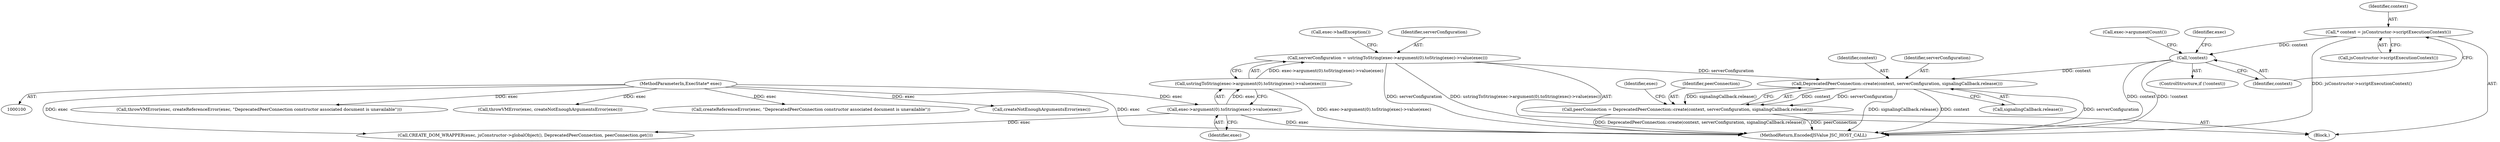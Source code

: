 digraph "0_Chrome_b944f670bb7a8a919daac497a4ea0536c954c201_1@API" {
"1000165" [label="(Call,DeprecatedPeerConnection::create(context, serverConfiguration, signalingCallback.release()))"];
"1000114" [label="(Call,!context)"];
"1000110" [label="(Call,* context = jsConstructor->scriptExecutionContext())"];
"1000132" [label="(Call,serverConfiguration = ustringToString(exec->argument(0).toString(exec)->value(exec)))"];
"1000134" [label="(Call,ustringToString(exec->argument(0).toString(exec)->value(exec)))"];
"1000135" [label="(Call,exec->argument(0).toString(exec)->value(exec))"];
"1000101" [label="(MethodParameterIn,ExecState* exec)"];
"1000163" [label="(Call,peerConnection = DeprecatedPeerConnection::create(context, serverConfiguration, signalingCallback.release()))"];
"1000111" [label="(Identifier,context)"];
"1000117" [label="(Call,throwVMError(exec, createReferenceError(exec, \"DeprecatedPeerConnection constructor associated document is unavailable\")))"];
"1000102" [label="(Block,)"];
"1000138" [label="(Call,exec->hadException())"];
"1000101" [label="(MethodParameterIn,ExecState* exec)"];
"1000163" [label="(Call,peerConnection = DeprecatedPeerConnection::create(context, serverConfiguration, signalingCallback.release()))"];
"1000114" [label="(Call,!context)"];
"1000136" [label="(Identifier,exec)"];
"1000167" [label="(Identifier,serverConfiguration)"];
"1000115" [label="(Identifier,context)"];
"1000110" [label="(Call,* context = jsConstructor->scriptExecutionContext())"];
"1000166" [label="(Identifier,context)"];
"1000127" [label="(Call,throwVMError(exec, createNotEnoughArgumentsError(exec)))"];
"1000119" [label="(Call,createReferenceError(exec, \"DeprecatedPeerConnection constructor associated document is unavailable\"))"];
"1000124" [label="(Call,exec->argumentCount())"];
"1000133" [label="(Identifier,serverConfiguration)"];
"1000113" [label="(ControlStructure,if (!context))"];
"1000118" [label="(Identifier,exec)"];
"1000135" [label="(Call,exec->argument(0).toString(exec)->value(exec))"];
"1000129" [label="(Call,createNotEnoughArgumentsError(exec))"];
"1000168" [label="(Call,signalingCallback.release())"];
"1000176" [label="(MethodReturn,EncodedJSValue JSC_HOST_CALL)"];
"1000112" [label="(Call,jsConstructor->scriptExecutionContext())"];
"1000165" [label="(Call,DeprecatedPeerConnection::create(context, serverConfiguration, signalingCallback.release()))"];
"1000172" [label="(Identifier,exec)"];
"1000134" [label="(Call,ustringToString(exec->argument(0).toString(exec)->value(exec)))"];
"1000171" [label="(Call,CREATE_DOM_WRAPPER(exec, jsConstructor->globalObject(), DeprecatedPeerConnection, peerConnection.get()))"];
"1000164" [label="(Identifier,peerConnection)"];
"1000132" [label="(Call,serverConfiguration = ustringToString(exec->argument(0).toString(exec)->value(exec)))"];
"1000165" -> "1000163"  [label="AST: "];
"1000165" -> "1000168"  [label="CFG: "];
"1000166" -> "1000165"  [label="AST: "];
"1000167" -> "1000165"  [label="AST: "];
"1000168" -> "1000165"  [label="AST: "];
"1000163" -> "1000165"  [label="CFG: "];
"1000165" -> "1000176"  [label="DDG: signalingCallback.release()"];
"1000165" -> "1000176"  [label="DDG: context"];
"1000165" -> "1000176"  [label="DDG: serverConfiguration"];
"1000165" -> "1000163"  [label="DDG: context"];
"1000165" -> "1000163"  [label="DDG: serverConfiguration"];
"1000165" -> "1000163"  [label="DDG: signalingCallback.release()"];
"1000114" -> "1000165"  [label="DDG: context"];
"1000132" -> "1000165"  [label="DDG: serverConfiguration"];
"1000114" -> "1000113"  [label="AST: "];
"1000114" -> "1000115"  [label="CFG: "];
"1000115" -> "1000114"  [label="AST: "];
"1000118" -> "1000114"  [label="CFG: "];
"1000124" -> "1000114"  [label="CFG: "];
"1000114" -> "1000176"  [label="DDG: context"];
"1000114" -> "1000176"  [label="DDG: !context"];
"1000110" -> "1000114"  [label="DDG: context"];
"1000110" -> "1000102"  [label="AST: "];
"1000110" -> "1000112"  [label="CFG: "];
"1000111" -> "1000110"  [label="AST: "];
"1000112" -> "1000110"  [label="AST: "];
"1000115" -> "1000110"  [label="CFG: "];
"1000110" -> "1000176"  [label="DDG: jsConstructor->scriptExecutionContext()"];
"1000132" -> "1000102"  [label="AST: "];
"1000132" -> "1000134"  [label="CFG: "];
"1000133" -> "1000132"  [label="AST: "];
"1000134" -> "1000132"  [label="AST: "];
"1000138" -> "1000132"  [label="CFG: "];
"1000132" -> "1000176"  [label="DDG: ustringToString(exec->argument(0).toString(exec)->value(exec))"];
"1000132" -> "1000176"  [label="DDG: serverConfiguration"];
"1000134" -> "1000132"  [label="DDG: exec->argument(0).toString(exec)->value(exec)"];
"1000134" -> "1000135"  [label="CFG: "];
"1000135" -> "1000134"  [label="AST: "];
"1000134" -> "1000176"  [label="DDG: exec->argument(0).toString(exec)->value(exec)"];
"1000135" -> "1000134"  [label="DDG: exec"];
"1000135" -> "1000136"  [label="CFG: "];
"1000136" -> "1000135"  [label="AST: "];
"1000135" -> "1000176"  [label="DDG: exec"];
"1000101" -> "1000135"  [label="DDG: exec"];
"1000135" -> "1000171"  [label="DDG: exec"];
"1000101" -> "1000100"  [label="AST: "];
"1000101" -> "1000176"  [label="DDG: exec"];
"1000101" -> "1000117"  [label="DDG: exec"];
"1000101" -> "1000119"  [label="DDG: exec"];
"1000101" -> "1000127"  [label="DDG: exec"];
"1000101" -> "1000129"  [label="DDG: exec"];
"1000101" -> "1000171"  [label="DDG: exec"];
"1000163" -> "1000102"  [label="AST: "];
"1000164" -> "1000163"  [label="AST: "];
"1000172" -> "1000163"  [label="CFG: "];
"1000163" -> "1000176"  [label="DDG: peerConnection"];
"1000163" -> "1000176"  [label="DDG: DeprecatedPeerConnection::create(context, serverConfiguration, signalingCallback.release())"];
}
